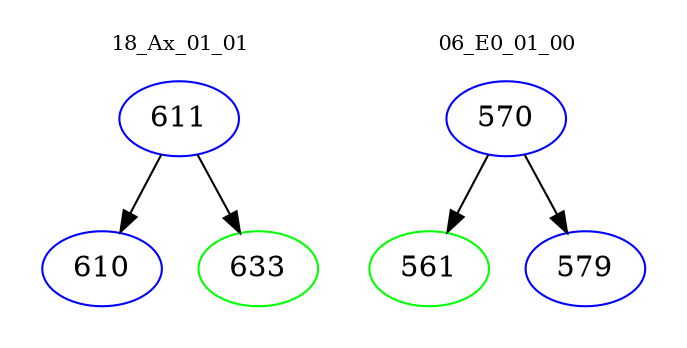 digraph{
subgraph cluster_0 {
color = white
label = "18_Ax_01_01";
fontsize=10;
T0_611 [label="611", color="blue"]
T0_611 -> T0_610 [color="black"]
T0_610 [label="610", color="blue"]
T0_611 -> T0_633 [color="black"]
T0_633 [label="633", color="green"]
}
subgraph cluster_1 {
color = white
label = "06_E0_01_00";
fontsize=10;
T1_570 [label="570", color="blue"]
T1_570 -> T1_561 [color="black"]
T1_561 [label="561", color="green"]
T1_570 -> T1_579 [color="black"]
T1_579 [label="579", color="blue"]
}
}
